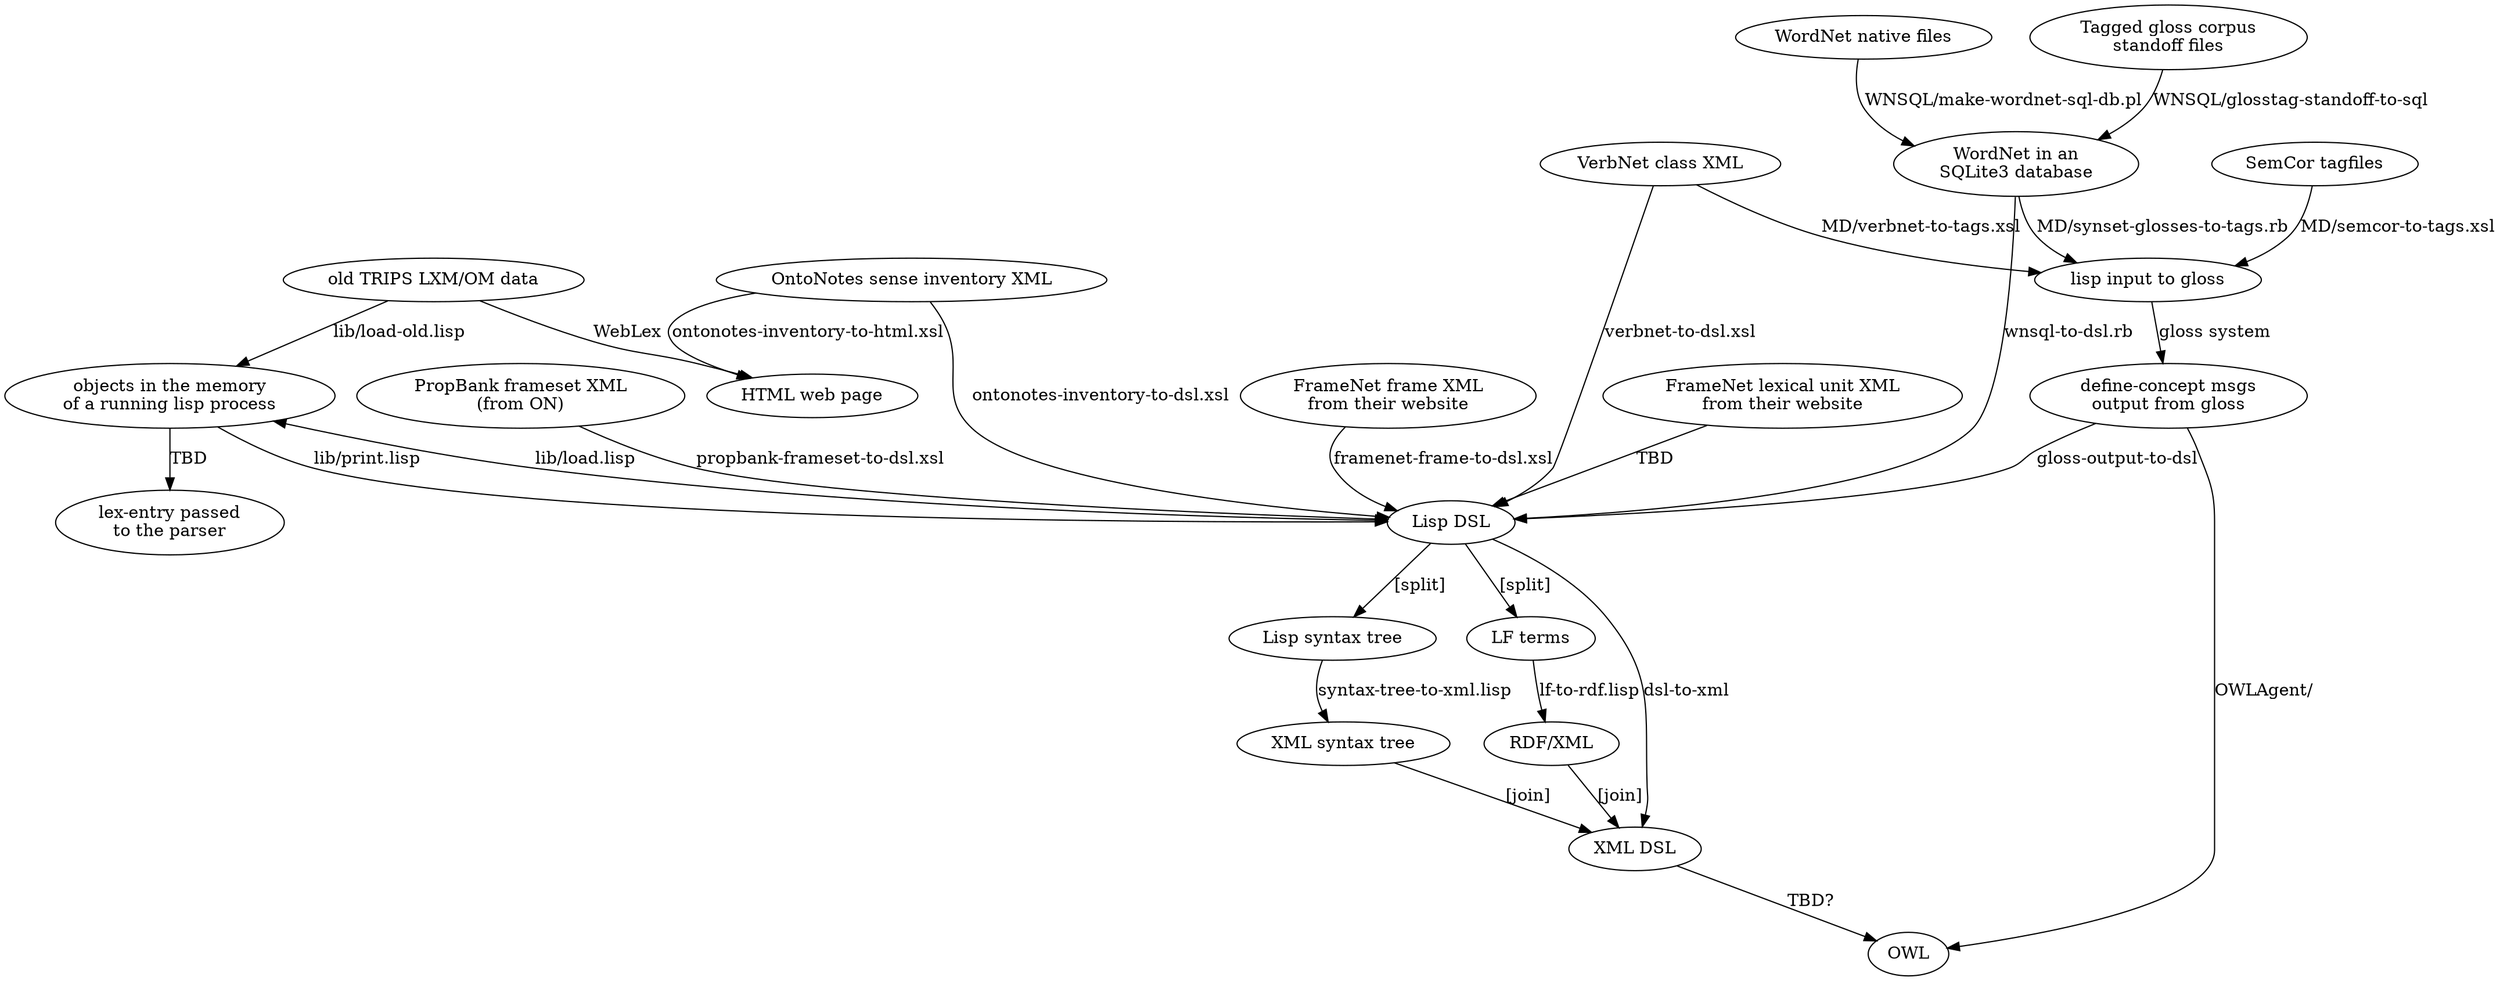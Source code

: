 digraph FormatsAndConverters {
  /*
   * Most edges are labeled with the name of the program(s) that convert data
   * from their source to their target formats. Some are TBD or To Be
   * Determined. Unless otherwise specified these programs are in
   * src/DeepSemLex/code/converters/. Other places are abbreviated, including:
   * WNSQL/ = src/WordNetSQL/
   * MD/ = src/MetaphorData/
   * lib/ = src/DeepSemLex/code/lib/
   * WebLex/ = src/LexiconManager/Code/WebLex/
   * OWLAgent/ = src/OWLAgent/
   */

  TRIPS [label="old TRIPS LXM/OM data"]
  synset_input [label="lisp input to gloss"]
  define_concept [label="define-concept msgs\noutput from gloss"]
  DSL_Lisp [label="Lisp DSL"]
  DSL_Memory [label="objects in the memory\nof a running lisp process"]
  DSL_XML [label="XML DSL"]
  lex_entry [label="lex-entry passed\nto the parser"]
  VerbNet [label="VerbNet class XML"]
  WordNet [label="WordNet native files"]
  glosstag [label="Tagged gloss corpus\nstandoff files"]
  SemCor [label="SemCor tagfiles"]
  WordNetSQL [label="WordNet in an\nSQLite3 database"]
  FrameNet_frame [label="FrameNet frame XML\nfrom their website"]
  FrameNet_lu [label="FrameNet lexical unit XML\nfrom their website"]
  OntoNotes_si [label="OntoNotes sense inventory XML"]
  PropBank_frameset [label="PropBank frameset XML\n(from ON)"]
  HTML [label="HTML web page"]
  Lisp_syntax_tree [label="Lisp syntax tree"]
  XML_syntax_tree [label="XML syntax tree"]
  LF_terms [label="LF terms"]
  RDF_XML [label="RDF/XML"]
  OWL

  WordNet -> WordNetSQL [label="WNSQL/make-wordnet-sql-db.pl"]
  glosstag -> WordNetSQL [label="WNSQL/glosstag-standoff-to-sql"]
  WordNetSQL -> synset_input [label="MD/synset-glosses-to-tags.rb"]
  SemCor -> synset_input [label="MD/semcor-to-tags.xsl"]
  VerbNet -> synset_input [label="MD/verbnet-to-tags.xsl"]
  synset_input -> define_concept [label="gloss system"]
  define_concept -> DSL_Lisp [label="gloss-output-to-dsl"]
  DSL_Lisp -> DSL_Memory [label="lib/load.lisp"]
  DSL_Memory -> DSL_Lisp [label="lib/print.lisp"]
  TRIPS -> DSL_Memory [label="lib/load-old.lisp"]
  DSL_Memory -> lex_entry [label="TBD"]
  DSL_Lisp -> DSL_XML [label="dsl-to-xml"]
  VerbNet -> DSL_Lisp [label="verbnet-to-dsl.xsl"]
  WordNetSQL -> DSL_Lisp [label="wnsql-to-dsl.rb"]
  FrameNet_frame -> DSL_Lisp [label="framenet-frame-to-dsl.xsl"]
  FrameNet_lu -> DSL_Lisp [label="TBD"]
  OntoNotes_si -> DSL_Lisp [label="ontonotes-inventory-to-dsl.xsl"]
  OntoNotes_si -> HTML [label="ontonotes-inventory-to-html.xsl"]
  PropBank_frameset -> DSL_Lisp [label="propbank-frameset-to-dsl.xsl"]
  DSL_Lisp -> Lisp_syntax_tree [label="[split]"]
  DSL_Lisp -> LF_terms [label="[split]"]
  Lisp_syntax_tree -> XML_syntax_tree [label="syntax-tree-to-xml.lisp"]
  LF_terms -> RDF_XML [label="lf-to-rdf.lisp"]
  XML_syntax_tree -> DSL_XML [label="[join]"]
  RDF_XML -> DSL_XML [label="[join]"]
  TRIPS -> HTML [label="WebLex"]
  define_concept -> OWL [label="OWLAgent/"]
  DSL_XML -> OWL [label="TBD?"]
}
